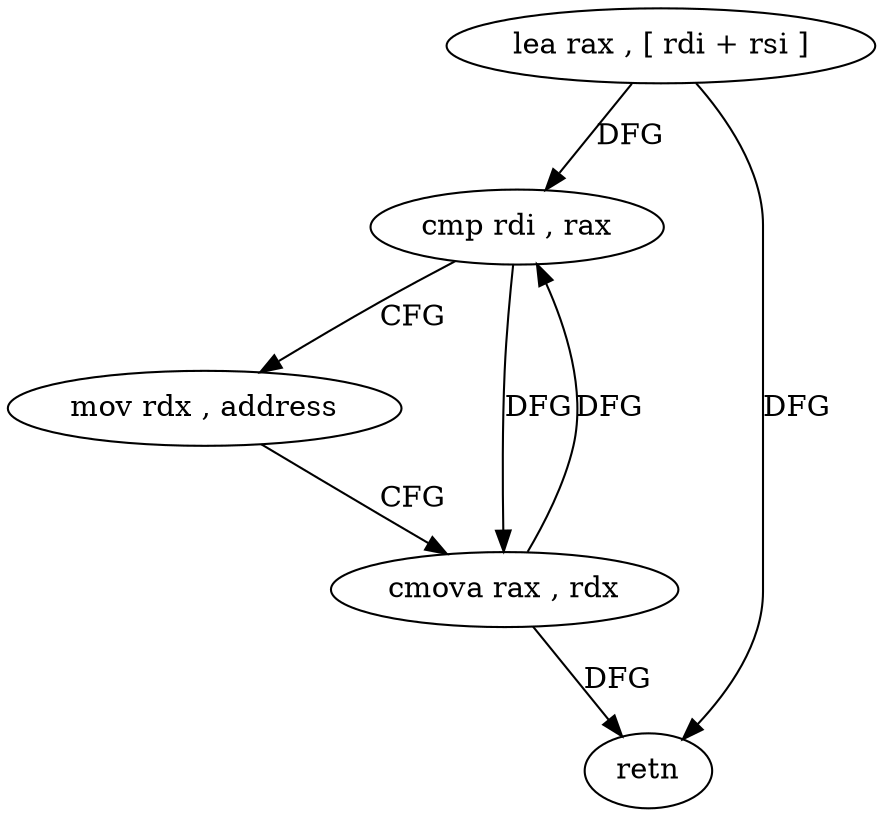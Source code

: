 digraph "func" {
"284301" [label = "lea rax , [ rdi + rsi ]" ]
"284305" [label = "cmp rdi , rax" ]
"284308" [label = "mov rdx , address" ]
"284315" [label = "cmova rax , rdx" ]
"284319" [label = "retn" ]
"284301" -> "284305" [ label = "DFG" ]
"284301" -> "284319" [ label = "DFG" ]
"284305" -> "284308" [ label = "CFG" ]
"284305" -> "284315" [ label = "DFG" ]
"284308" -> "284315" [ label = "CFG" ]
"284315" -> "284319" [ label = "DFG" ]
"284315" -> "284305" [ label = "DFG" ]
}
